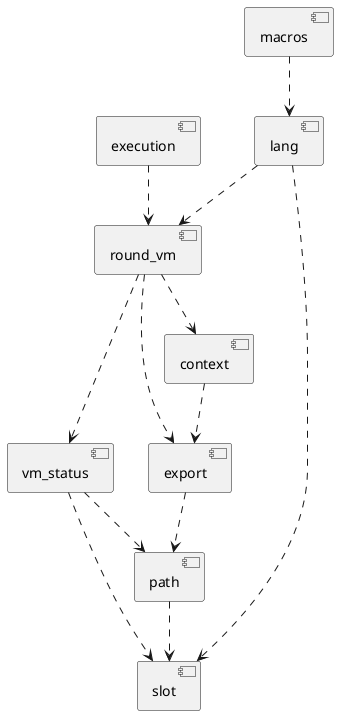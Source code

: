 @startuml
component export
component context
component round_vm
component vm_status
component path
component slot
component execution
component lang
component macros
context ..> export
slot <.up. path
export ..> path
path <.up. vm_status
slot <.up. vm_status
vm_status <.up. round_vm
export <.up. round_vm
context <.up. round_vm
execution ..> round_vm
lang ..> round_vm
lang ..> slot
macros ..> lang
@enduml